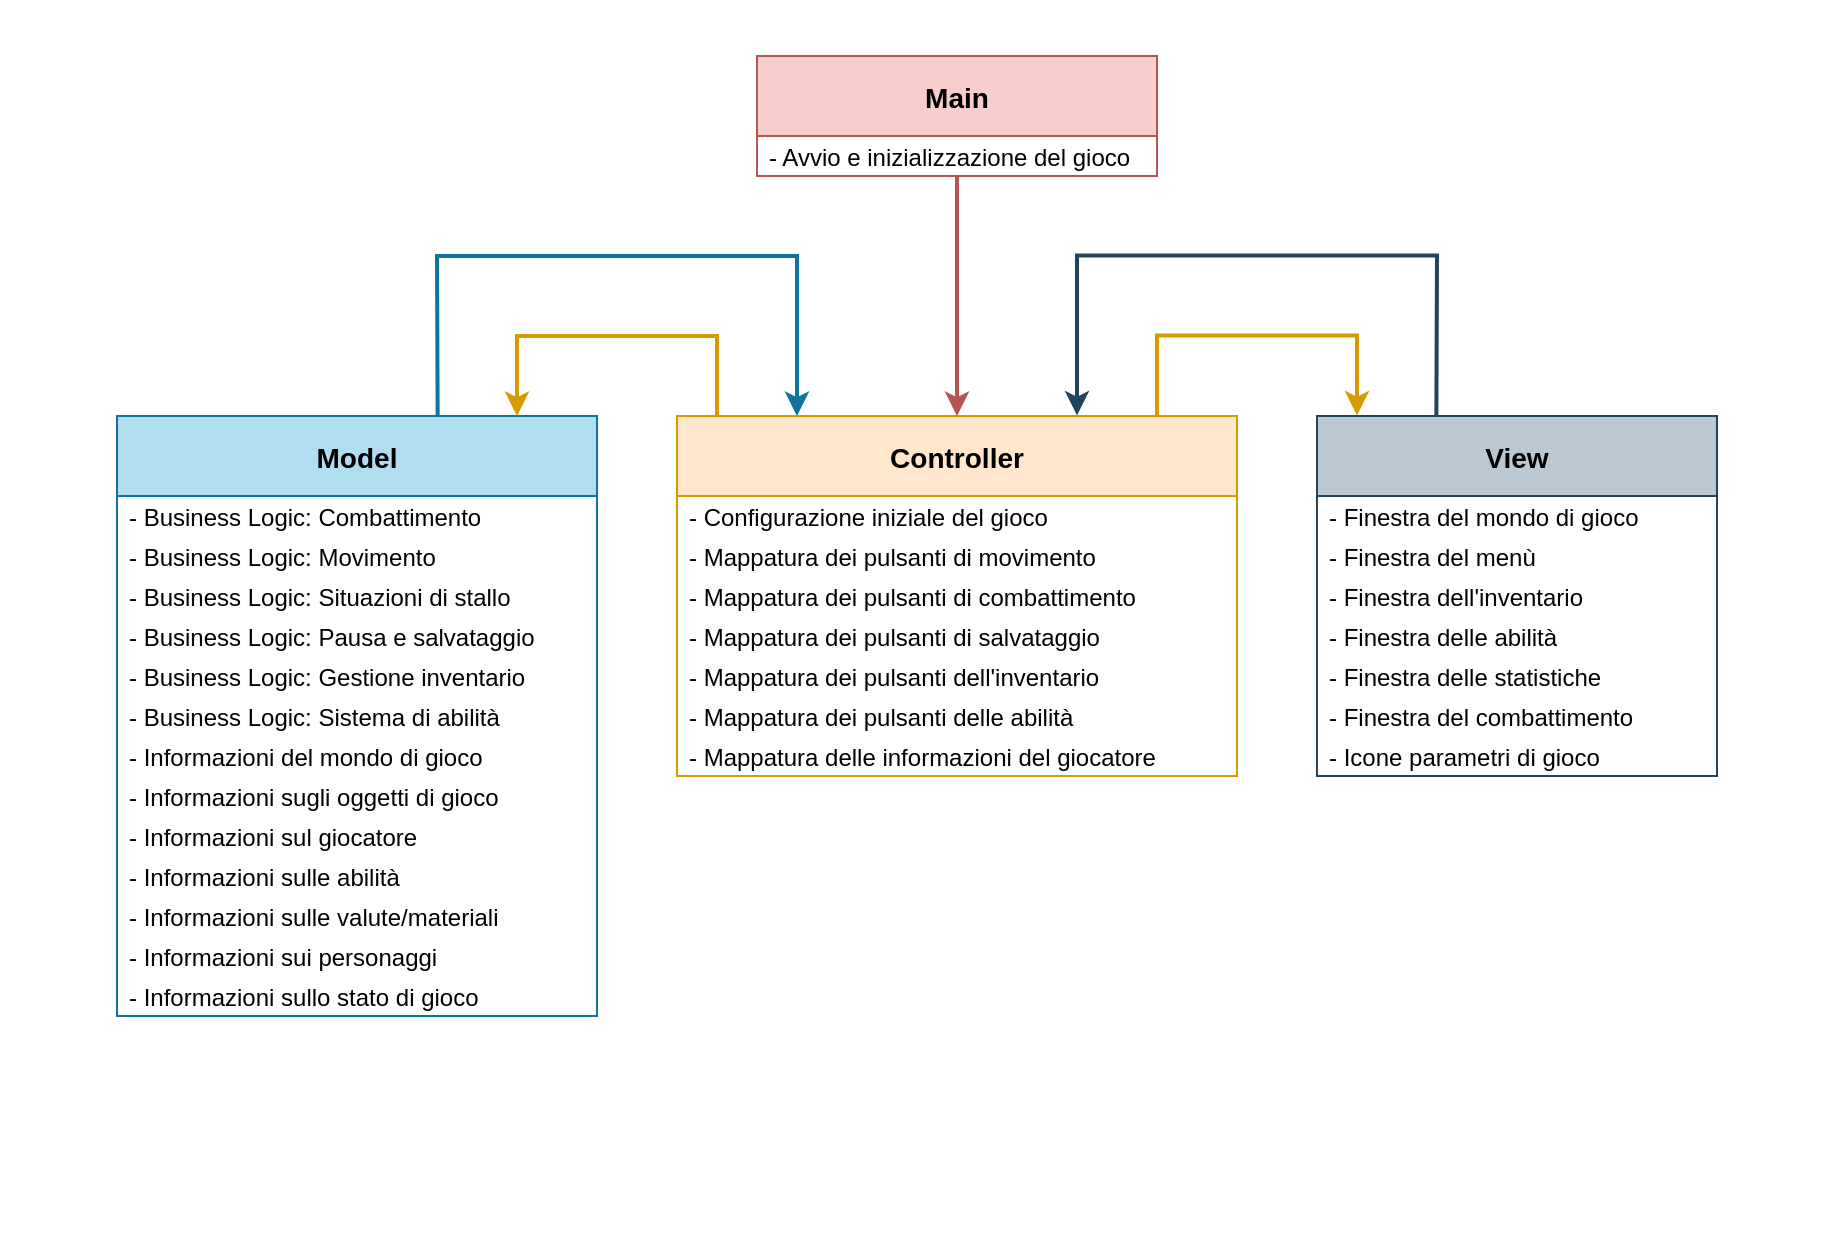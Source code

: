 <mxfile version="20.3.0" type="device"><diagram id="MwtSsiYN-K82YdY6N-eA" name="Pagina-1"><mxGraphModel dx="1420" dy="804" grid="0" gridSize="10" guides="1" tooltips="1" connect="1" arrows="1" fold="1" page="0" pageScale="1" pageWidth="827" pageHeight="1169" math="0" shadow="0"><root><mxCell id="0"/><mxCell id="1" parent="0"/><mxCell id="x0IGE7UDEyetL77JRRnk-1" value="" style="swimlane;startSize=621;fillColor=default;strokeColor=none;" parent="1" vertex="1"><mxGeometry x="-824" y="-234" width="917" height="621" as="geometry"><mxRectangle x="346" y="62" width="50" height="44" as="alternateBounds"/></mxGeometry></mxCell><mxCell id="wVmbZGmsvvTZL2sZJL_A-1" value="View" style="swimlane;fontStyle=1;childLayout=stackLayout;horizontal=1;startSize=40;horizontalStack=0;resizeParent=1;resizeParentMax=0;resizeLast=0;collapsible=1;marginBottom=0;fontSize=14;fillColor=#bac8d3;strokeColor=#23445d;" parent="x0IGE7UDEyetL77JRRnk-1" vertex="1"><mxGeometry x="658.5" y="208" width="200" height="180" as="geometry"><mxRectangle x="400" y="40" width="70" height="40" as="alternateBounds"/></mxGeometry></mxCell><mxCell id="wVmbZGmsvvTZL2sZJL_A-42" value="- Finestra del mondo di gioco" style="text;align=left;verticalAlign=middle;spacingLeft=4;spacingRight=4;overflow=hidden;points=[[0,0.5],[1,0.5]];portConstraint=eastwest;rotatable=0;" parent="wVmbZGmsvvTZL2sZJL_A-1" vertex="1"><mxGeometry y="40" width="200" height="20" as="geometry"/></mxCell><mxCell id="wVmbZGmsvvTZL2sZJL_A-64" value="- Finestra del menù" style="text;align=left;verticalAlign=middle;spacingLeft=4;spacingRight=4;overflow=hidden;points=[[0,0.5],[1,0.5]];portConstraint=eastwest;rotatable=0;" parent="wVmbZGmsvvTZL2sZJL_A-1" vertex="1"><mxGeometry y="60" width="200" height="20" as="geometry"/></mxCell><mxCell id="wVmbZGmsvvTZL2sZJL_A-41" value="- Finestra dell'inventario" style="text;align=left;verticalAlign=middle;spacingLeft=4;spacingRight=4;overflow=hidden;points=[[0,0.5],[1,0.5]];portConstraint=eastwest;rotatable=0;" parent="wVmbZGmsvvTZL2sZJL_A-1" vertex="1"><mxGeometry y="80" width="200" height="20" as="geometry"/></mxCell><mxCell id="wVmbZGmsvvTZL2sZJL_A-40" value="- Finestra delle abilità" style="text;align=left;verticalAlign=middle;spacingLeft=4;spacingRight=4;overflow=hidden;points=[[0,0.5],[1,0.5]];portConstraint=eastwest;rotatable=0;" parent="wVmbZGmsvvTZL2sZJL_A-1" vertex="1"><mxGeometry y="100" width="200" height="20" as="geometry"/></mxCell><mxCell id="wVmbZGmsvvTZL2sZJL_A-39" value="- Finestra delle statistiche" style="text;align=left;verticalAlign=middle;spacingLeft=4;spacingRight=4;overflow=hidden;points=[[0,0.5],[1,0.5]];portConstraint=eastwest;rotatable=0;" parent="wVmbZGmsvvTZL2sZJL_A-1" vertex="1"><mxGeometry y="120" width="200" height="20" as="geometry"/></mxCell><mxCell id="wVmbZGmsvvTZL2sZJL_A-60" value="- Finestra del combattimento" style="text;align=left;verticalAlign=middle;spacingLeft=4;spacingRight=4;overflow=hidden;points=[[0,0.5],[1,0.5]];portConstraint=eastwest;rotatable=0;" parent="wVmbZGmsvvTZL2sZJL_A-1" vertex="1"><mxGeometry y="140" width="200" height="20" as="geometry"/></mxCell><mxCell id="wVmbZGmsvvTZL2sZJL_A-61" value="- Icone parametri di gioco" style="text;align=left;verticalAlign=middle;spacingLeft=4;spacingRight=4;overflow=hidden;points=[[0,0.5],[1,0.5]];portConstraint=eastwest;rotatable=0;" parent="wVmbZGmsvvTZL2sZJL_A-1" vertex="1"><mxGeometry y="160" width="200" height="20" as="geometry"/></mxCell><mxCell id="wVmbZGmsvvTZL2sZJL_A-5" value="Controller" style="swimlane;fontStyle=1;childLayout=stackLayout;horizontal=1;startSize=40;horizontalStack=0;resizeParent=1;resizeParentMax=0;resizeLast=0;collapsible=1;marginBottom=0;fontSize=14;fillColor=#ffe6cc;strokeColor=#d79b00;" parent="x0IGE7UDEyetL77JRRnk-1" vertex="1"><mxGeometry x="338.5" y="208" width="280" height="180" as="geometry"/></mxCell><mxCell id="wVmbZGmsvvTZL2sZJL_A-70" value="- Configurazione iniziale del gioco" style="text;align=left;verticalAlign=middle;spacingLeft=4;spacingRight=4;overflow=hidden;points=[[0,0.5],[1,0.5]];portConstraint=eastwest;rotatable=0;" parent="wVmbZGmsvvTZL2sZJL_A-5" vertex="1"><mxGeometry y="40" width="280" height="20" as="geometry"/></mxCell><mxCell id="wVmbZGmsvvTZL2sZJL_A-35" value="- Mappatura dei pulsanti di movimento" style="text;align=left;verticalAlign=middle;spacingLeft=4;spacingRight=4;overflow=hidden;points=[[0,0.5],[1,0.5]];portConstraint=eastwest;rotatable=0;" parent="wVmbZGmsvvTZL2sZJL_A-5" vertex="1"><mxGeometry y="60" width="280" height="20" as="geometry"/></mxCell><mxCell id="wVmbZGmsvvTZL2sZJL_A-38" value="- Mappatura dei pulsanti di combattimento" style="text;align=left;verticalAlign=middle;spacingLeft=4;spacingRight=4;overflow=hidden;points=[[0,0.5],[1,0.5]];portConstraint=eastwest;rotatable=0;" parent="wVmbZGmsvvTZL2sZJL_A-5" vertex="1"><mxGeometry y="80" width="280" height="20" as="geometry"/></mxCell><mxCell id="wVmbZGmsvvTZL2sZJL_A-88" value="- Mappatura dei pulsanti di salvataggio" style="text;align=left;verticalAlign=middle;spacingLeft=4;spacingRight=4;overflow=hidden;points=[[0,0.5],[1,0.5]];portConstraint=eastwest;rotatable=0;" parent="wVmbZGmsvvTZL2sZJL_A-5" vertex="1"><mxGeometry y="100" width="280" height="20" as="geometry"/></mxCell><mxCell id="wVmbZGmsvvTZL2sZJL_A-69" value="- Mappatura dei pulsanti dell'inventario" style="text;align=left;verticalAlign=middle;spacingLeft=4;spacingRight=4;overflow=hidden;points=[[0,0.5],[1,0.5]];portConstraint=eastwest;rotatable=0;" parent="wVmbZGmsvvTZL2sZJL_A-5" vertex="1"><mxGeometry y="120" width="280" height="20" as="geometry"/></mxCell><mxCell id="wVmbZGmsvvTZL2sZJL_A-72" value="- Mappatura dei pulsanti delle abilità" style="text;align=left;verticalAlign=middle;spacingLeft=4;spacingRight=4;overflow=hidden;points=[[0,0.5],[1,0.5]];portConstraint=eastwest;rotatable=0;" parent="wVmbZGmsvvTZL2sZJL_A-5" vertex="1"><mxGeometry y="140" width="280" height="20" as="geometry"/></mxCell><mxCell id="wVmbZGmsvvTZL2sZJL_A-37" value="- Mappatura delle informazioni del giocatore" style="text;align=left;verticalAlign=middle;spacingLeft=4;spacingRight=4;overflow=hidden;points=[[0,0.5],[1,0.5]];portConstraint=eastwest;rotatable=0;" parent="wVmbZGmsvvTZL2sZJL_A-5" vertex="1"><mxGeometry y="160" width="280" height="20" as="geometry"/></mxCell><mxCell id="wVmbZGmsvvTZL2sZJL_A-10" value="Model" style="swimlane;fontStyle=1;childLayout=stackLayout;horizontal=1;startSize=40;horizontalStack=0;resizeParent=1;resizeParentMax=0;resizeLast=0;collapsible=1;marginBottom=0;fontSize=14;fillColor=#b1ddf0;strokeColor=#10739e;" parent="x0IGE7UDEyetL77JRRnk-1" vertex="1"><mxGeometry x="58.5" y="208" width="240" height="300" as="geometry"><mxRectangle x="-80" y="40" width="80" height="40" as="alternateBounds"/></mxGeometry></mxCell><mxCell id="wVmbZGmsvvTZL2sZJL_A-11" value="- Business Logic: Combattimento" style="text;align=left;verticalAlign=middle;spacingLeft=4;spacingRight=4;overflow=hidden;points=[[0,0.5],[1,0.5]];portConstraint=eastwest;rotatable=0;" parent="wVmbZGmsvvTZL2sZJL_A-10" vertex="1"><mxGeometry y="40" width="240" height="20" as="geometry"/></mxCell><mxCell id="wVmbZGmsvvTZL2sZJL_A-49" value="- Business Logic: Movimento" style="text;align=left;verticalAlign=middle;spacingLeft=4;spacingRight=4;overflow=hidden;points=[[0,0.5],[1,0.5]];portConstraint=eastwest;rotatable=0;" parent="wVmbZGmsvvTZL2sZJL_A-10" vertex="1"><mxGeometry y="60" width="240" height="20" as="geometry"/></mxCell><mxCell id="wVmbZGmsvvTZL2sZJL_A-50" value="- Business Logic: Situazioni di stallo" style="text;align=left;verticalAlign=middle;spacingLeft=4;spacingRight=4;overflow=hidden;points=[[0,0.5],[1,0.5]];portConstraint=eastwest;rotatable=0;" parent="wVmbZGmsvvTZL2sZJL_A-10" vertex="1"><mxGeometry y="80" width="240" height="20" as="geometry"/></mxCell><mxCell id="wVmbZGmsvvTZL2sZJL_A-53" value="- Business Logic: Pausa e salvataggio" style="text;align=left;verticalAlign=middle;spacingLeft=4;spacingRight=4;overflow=hidden;points=[[0,0.5],[1,0.5]];portConstraint=eastwest;rotatable=0;" parent="wVmbZGmsvvTZL2sZJL_A-10" vertex="1"><mxGeometry y="100" width="240" height="20" as="geometry"/></mxCell><mxCell id="wVmbZGmsvvTZL2sZJL_A-52" value="- Business Logic: Gestione inventario" style="text;align=left;verticalAlign=middle;spacingLeft=4;spacingRight=4;overflow=hidden;points=[[0,0.5],[1,0.5]];portConstraint=eastwest;rotatable=0;" parent="wVmbZGmsvvTZL2sZJL_A-10" vertex="1"><mxGeometry y="120" width="240" height="20" as="geometry"/></mxCell><mxCell id="wVmbZGmsvvTZL2sZJL_A-51" value="- Business Logic: Sistema di abilità" style="text;align=left;verticalAlign=middle;spacingLeft=4;spacingRight=4;overflow=hidden;points=[[0,0.5],[1,0.5]];portConstraint=eastwest;rotatable=0;" parent="wVmbZGmsvvTZL2sZJL_A-10" vertex="1"><mxGeometry y="140" width="240" height="20" as="geometry"/></mxCell><mxCell id="wVmbZGmsvvTZL2sZJL_A-33" value="- Informazioni del mondo di gioco" style="text;align=left;verticalAlign=middle;spacingLeft=4;spacingRight=4;overflow=hidden;points=[[0,0.5],[1,0.5]];portConstraint=eastwest;rotatable=0;" parent="wVmbZGmsvvTZL2sZJL_A-10" vertex="1"><mxGeometry y="160" width="240" height="20" as="geometry"/></mxCell><mxCell id="wVmbZGmsvvTZL2sZJL_A-34" value="- Informazioni sugli oggetti di gioco" style="text;align=left;verticalAlign=middle;spacingLeft=4;spacingRight=4;overflow=hidden;points=[[0,0.5],[1,0.5]];portConstraint=eastwest;rotatable=0;" parent="wVmbZGmsvvTZL2sZJL_A-10" vertex="1"><mxGeometry y="180" width="240" height="20" as="geometry"/></mxCell><mxCell id="wVmbZGmsvvTZL2sZJL_A-32" value="- Informazioni sul giocatore" style="text;align=left;verticalAlign=middle;spacingLeft=4;spacingRight=4;overflow=hidden;points=[[0,0.5],[1,0.5]];portConstraint=eastwest;rotatable=0;" parent="wVmbZGmsvvTZL2sZJL_A-10" vertex="1"><mxGeometry y="200" width="240" height="20" as="geometry"/></mxCell><mxCell id="wVmbZGmsvvTZL2sZJL_A-47" value="- Informazioni sulle abilità" style="text;align=left;verticalAlign=middle;spacingLeft=4;spacingRight=4;overflow=hidden;points=[[0,0.5],[1,0.5]];portConstraint=eastwest;rotatable=0;" parent="wVmbZGmsvvTZL2sZJL_A-10" vertex="1"><mxGeometry y="220" width="240" height="20" as="geometry"/></mxCell><mxCell id="wVmbZGmsvvTZL2sZJL_A-48" value="- Informazioni sulle valute/materiali" style="text;align=left;verticalAlign=middle;spacingLeft=4;spacingRight=4;overflow=hidden;points=[[0,0.5],[1,0.5]];portConstraint=eastwest;rotatable=0;" parent="wVmbZGmsvvTZL2sZJL_A-10" vertex="1"><mxGeometry y="240" width="240" height="20" as="geometry"/></mxCell><mxCell id="wVmbZGmsvvTZL2sZJL_A-45" value="- Informazioni sui personaggi" style="text;align=left;verticalAlign=middle;spacingLeft=4;spacingRight=4;overflow=hidden;points=[[0,0.5],[1,0.5]];portConstraint=eastwest;rotatable=0;" parent="wVmbZGmsvvTZL2sZJL_A-10" vertex="1"><mxGeometry y="260" width="240" height="20" as="geometry"/></mxCell><mxCell id="wVmbZGmsvvTZL2sZJL_A-44" value="- Informazioni sullo stato di gioco" style="text;align=left;verticalAlign=middle;spacingLeft=4;spacingRight=4;overflow=hidden;points=[[0,0.5],[1,0.5]];portConstraint=eastwest;rotatable=0;" parent="wVmbZGmsvvTZL2sZJL_A-10" vertex="1"><mxGeometry y="280" width="240" height="20" as="geometry"/></mxCell><mxCell id="wVmbZGmsvvTZL2sZJL_A-27" value="" style="endArrow=classic;html=1;rounded=0;fontSize=14;fillColor=#ffe6cc;strokeColor=#d79b00;strokeWidth=2;" parent="x0IGE7UDEyetL77JRRnk-1" edge="1"><mxGeometry width="50" height="50" relative="1" as="geometry"><mxPoint x="358.5" y="208" as="sourcePoint"/><mxPoint x="258.5" y="208" as="targetPoint"/><Array as="points"><mxPoint x="358.5" y="168"/><mxPoint x="258.5" y="168"/></Array></mxGeometry></mxCell><mxCell id="wVmbZGmsvvTZL2sZJL_A-28" value="" style="endArrow=none;html=1;rounded=0;fontSize=14;startArrow=classic;startFill=1;endFill=0;fillColor=#b1ddf0;strokeColor=#10739e;strokeWidth=2;entryX=0.668;entryY=0.001;entryDx=0;entryDy=0;entryPerimeter=0;" parent="x0IGE7UDEyetL77JRRnk-1" target="wVmbZGmsvvTZL2sZJL_A-10" edge="1"><mxGeometry width="50" height="50" relative="1" as="geometry"><mxPoint x="398.5" y="208" as="sourcePoint"/><mxPoint x="178.5" y="208" as="targetPoint"/><Array as="points"><mxPoint x="398.5" y="128"/><mxPoint x="218.5" y="128"/></Array></mxGeometry></mxCell><mxCell id="wVmbZGmsvvTZL2sZJL_A-74" value="" style="endArrow=classic;html=1;rounded=0;fontSize=14;fillColor=#ffe6cc;strokeColor=#d79b00;strokeWidth=2;" parent="x0IGE7UDEyetL77JRRnk-1" edge="1"><mxGeometry width="50" height="50" relative="1" as="geometry"><mxPoint x="578.5" y="207.7" as="sourcePoint"/><mxPoint x="678.5" y="207.7" as="targetPoint"/><Array as="points"><mxPoint x="578.5" y="167.7"/><mxPoint x="678.5" y="167.7"/></Array></mxGeometry></mxCell><mxCell id="wVmbZGmsvvTZL2sZJL_A-75" value="" style="endArrow=none;html=1;rounded=0;fontSize=14;startArrow=classic;startFill=1;endFill=0;fillColor=#bac8d3;strokeColor=#23445d;strokeWidth=2;entryX=0.668;entryY=0.001;entryDx=0;entryDy=0;entryPerimeter=0;" parent="x0IGE7UDEyetL77JRRnk-1" edge="1"><mxGeometry width="50" height="50" relative="1" as="geometry"><mxPoint x="538.5" y="207.7" as="sourcePoint"/><mxPoint x="718.18" y="208.0" as="targetPoint"/><Array as="points"><mxPoint x="538.5" y="127.7"/><mxPoint x="718.5" y="127.7"/></Array></mxGeometry></mxCell><mxCell id="wVmbZGmsvvTZL2sZJL_A-89" value="Main" style="swimlane;fontStyle=1;childLayout=stackLayout;horizontal=1;startSize=40;horizontalStack=0;resizeParent=1;resizeParentMax=0;resizeLast=0;collapsible=1;marginBottom=0;fontSize=14;fillColor=#f8cecc;strokeColor=#b85450;" parent="x0IGE7UDEyetL77JRRnk-1" vertex="1"><mxGeometry x="378.5" y="28" width="200" height="60" as="geometry"/></mxCell><mxCell id="wVmbZGmsvvTZL2sZJL_A-101" value="- Avvio e inizializzazione del gioco" style="text;align=left;verticalAlign=middle;spacingLeft=4;spacingRight=4;overflow=hidden;points=[[0,0.5],[1,0.5]];portConstraint=eastwest;rotatable=0;" parent="wVmbZGmsvvTZL2sZJL_A-89" vertex="1"><mxGeometry y="40" width="200" height="20" as="geometry"/></mxCell><mxCell id="wVmbZGmsvvTZL2sZJL_A-106" value="" style="endArrow=none;html=1;rounded=0;fontSize=14;startArrow=classic;startFill=1;endFill=0;fillColor=#f8cecc;strokeColor=#b85450;strokeWidth=2;exitX=1;exitY=0;exitDx=0;exitDy=0;" parent="x0IGE7UDEyetL77JRRnk-1" edge="1"><mxGeometry width="50" height="50" relative="1" as="geometry"><mxPoint x="478.5" y="208" as="sourcePoint"/><mxPoint x="478.5" y="88" as="targetPoint"/><Array as="points"/></mxGeometry></mxCell></root></mxGraphModel></diagram></mxfile>